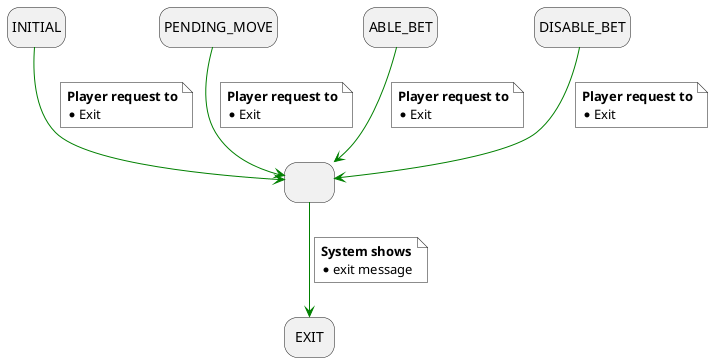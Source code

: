 @startuml
hide empty description

state INITIAL
state PENDING_MOVE
state ABLE_BET
state DISABLE_BET
state EXIT

state " " as 1

INITIAL -[#green]-> 1
note on link #white
    <b>Player request to</b>
    * Exit
end note

PENDING_MOVE -[#green]-> 1
note on link #white
    <b>Player request to</b>
    * Exit
end note

ABLE_BET -[#green]-> 1
note on link #white
    <b>Player request to</b>
    * Exit
end note

DISABLE_BET -[#green]-> 1
note on link #white
    <b>Player request to</b>
    * Exit
end note

1 -[#green]-> EXIT
note on link #white
    <b>System shows</b>
    * exit message
end note
